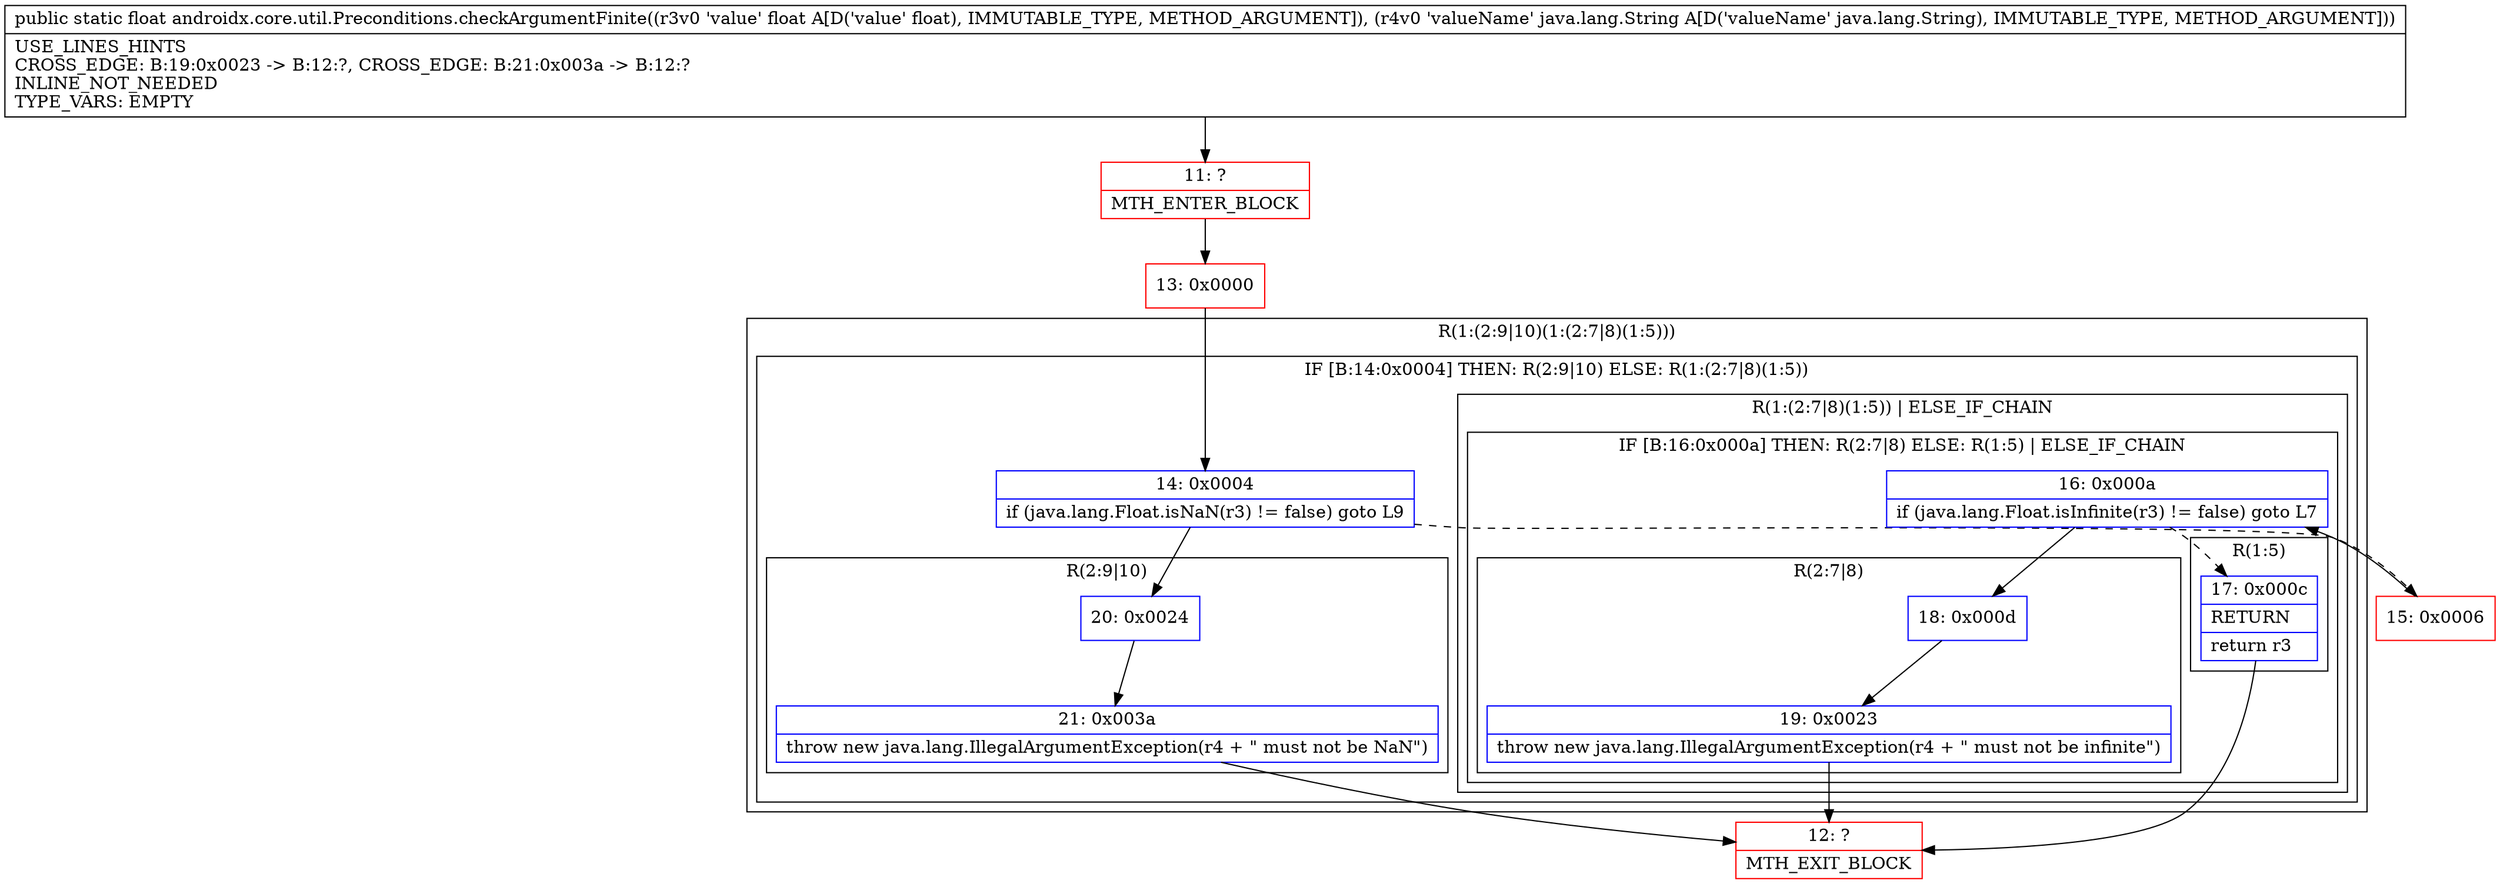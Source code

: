 digraph "CFG forandroidx.core.util.Preconditions.checkArgumentFinite(FLjava\/lang\/String;)F" {
subgraph cluster_Region_1037905426 {
label = "R(1:(2:9|10)(1:(2:7|8)(1:5)))";
node [shape=record,color=blue];
subgraph cluster_IfRegion_950612757 {
label = "IF [B:14:0x0004] THEN: R(2:9|10) ELSE: R(1:(2:7|8)(1:5))";
node [shape=record,color=blue];
Node_14 [shape=record,label="{14\:\ 0x0004|if (java.lang.Float.isNaN(r3) != false) goto L9\l}"];
subgraph cluster_Region_869290774 {
label = "R(2:9|10)";
node [shape=record,color=blue];
Node_20 [shape=record,label="{20\:\ 0x0024}"];
Node_21 [shape=record,label="{21\:\ 0x003a|throw new java.lang.IllegalArgumentException(r4 + \" must not be NaN\")\l}"];
}
subgraph cluster_Region_1504482134 {
label = "R(1:(2:7|8)(1:5)) | ELSE_IF_CHAIN\l";
node [shape=record,color=blue];
subgraph cluster_IfRegion_223714255 {
label = "IF [B:16:0x000a] THEN: R(2:7|8) ELSE: R(1:5) | ELSE_IF_CHAIN\l";
node [shape=record,color=blue];
Node_16 [shape=record,label="{16\:\ 0x000a|if (java.lang.Float.isInfinite(r3) != false) goto L7\l}"];
subgraph cluster_Region_2081759467 {
label = "R(2:7|8)";
node [shape=record,color=blue];
Node_18 [shape=record,label="{18\:\ 0x000d}"];
Node_19 [shape=record,label="{19\:\ 0x0023|throw new java.lang.IllegalArgumentException(r4 + \" must not be infinite\")\l}"];
}
subgraph cluster_Region_1298961564 {
label = "R(1:5)";
node [shape=record,color=blue];
Node_17 [shape=record,label="{17\:\ 0x000c|RETURN\l|return r3\l}"];
}
}
}
}
}
Node_11 [shape=record,color=red,label="{11\:\ ?|MTH_ENTER_BLOCK\l}"];
Node_13 [shape=record,color=red,label="{13\:\ 0x0000}"];
Node_15 [shape=record,color=red,label="{15\:\ 0x0006}"];
Node_12 [shape=record,color=red,label="{12\:\ ?|MTH_EXIT_BLOCK\l}"];
MethodNode[shape=record,label="{public static float androidx.core.util.Preconditions.checkArgumentFinite((r3v0 'value' float A[D('value' float), IMMUTABLE_TYPE, METHOD_ARGUMENT]), (r4v0 'valueName' java.lang.String A[D('valueName' java.lang.String), IMMUTABLE_TYPE, METHOD_ARGUMENT]))  | USE_LINES_HINTS\lCROSS_EDGE: B:19:0x0023 \-\> B:12:?, CROSS_EDGE: B:21:0x003a \-\> B:12:?\lINLINE_NOT_NEEDED\lTYPE_VARS: EMPTY\l}"];
MethodNode -> Node_11;Node_14 -> Node_15[style=dashed];
Node_14 -> Node_20;
Node_20 -> Node_21;
Node_21 -> Node_12;
Node_16 -> Node_17[style=dashed];
Node_16 -> Node_18;
Node_18 -> Node_19;
Node_19 -> Node_12;
Node_17 -> Node_12;
Node_11 -> Node_13;
Node_13 -> Node_14;
Node_15 -> Node_16;
}

